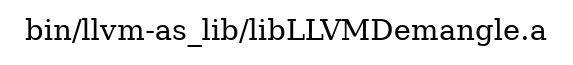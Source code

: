 digraph "bin/llvm-as_lib/libLLVMDemangle.a" {
	label="bin/llvm-as_lib/libLLVMDemangle.a";
	rankdir=LR;

}
